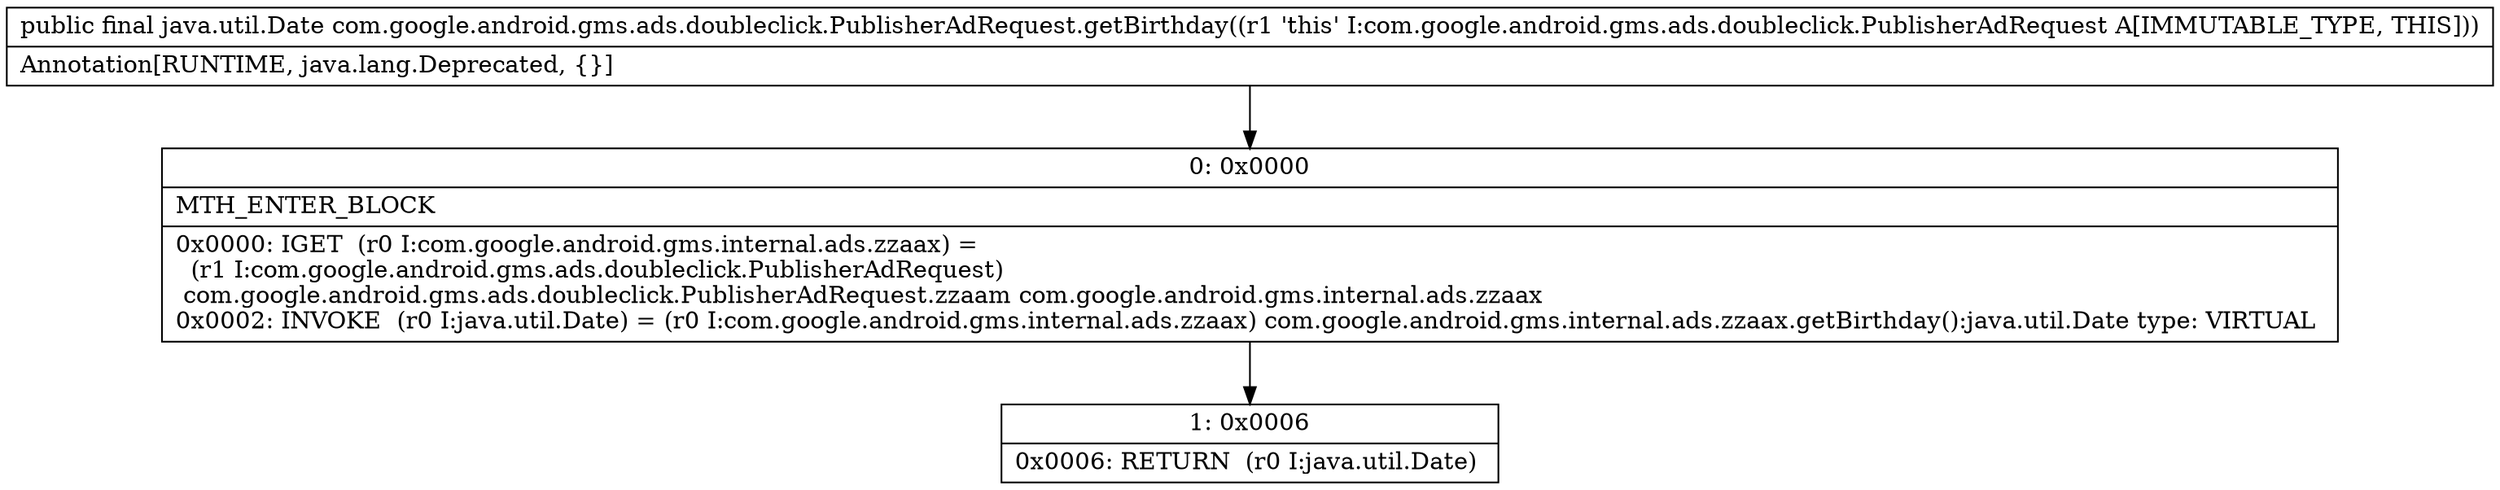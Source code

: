 digraph "CFG forcom.google.android.gms.ads.doubleclick.PublisherAdRequest.getBirthday()Ljava\/util\/Date;" {
Node_0 [shape=record,label="{0\:\ 0x0000|MTH_ENTER_BLOCK\l|0x0000: IGET  (r0 I:com.google.android.gms.internal.ads.zzaax) = \l  (r1 I:com.google.android.gms.ads.doubleclick.PublisherAdRequest)\l com.google.android.gms.ads.doubleclick.PublisherAdRequest.zzaam com.google.android.gms.internal.ads.zzaax \l0x0002: INVOKE  (r0 I:java.util.Date) = (r0 I:com.google.android.gms.internal.ads.zzaax) com.google.android.gms.internal.ads.zzaax.getBirthday():java.util.Date type: VIRTUAL \l}"];
Node_1 [shape=record,label="{1\:\ 0x0006|0x0006: RETURN  (r0 I:java.util.Date) \l}"];
MethodNode[shape=record,label="{public final java.util.Date com.google.android.gms.ads.doubleclick.PublisherAdRequest.getBirthday((r1 'this' I:com.google.android.gms.ads.doubleclick.PublisherAdRequest A[IMMUTABLE_TYPE, THIS]))  | Annotation[RUNTIME, java.lang.Deprecated, \{\}]\l}"];
MethodNode -> Node_0;
Node_0 -> Node_1;
}

